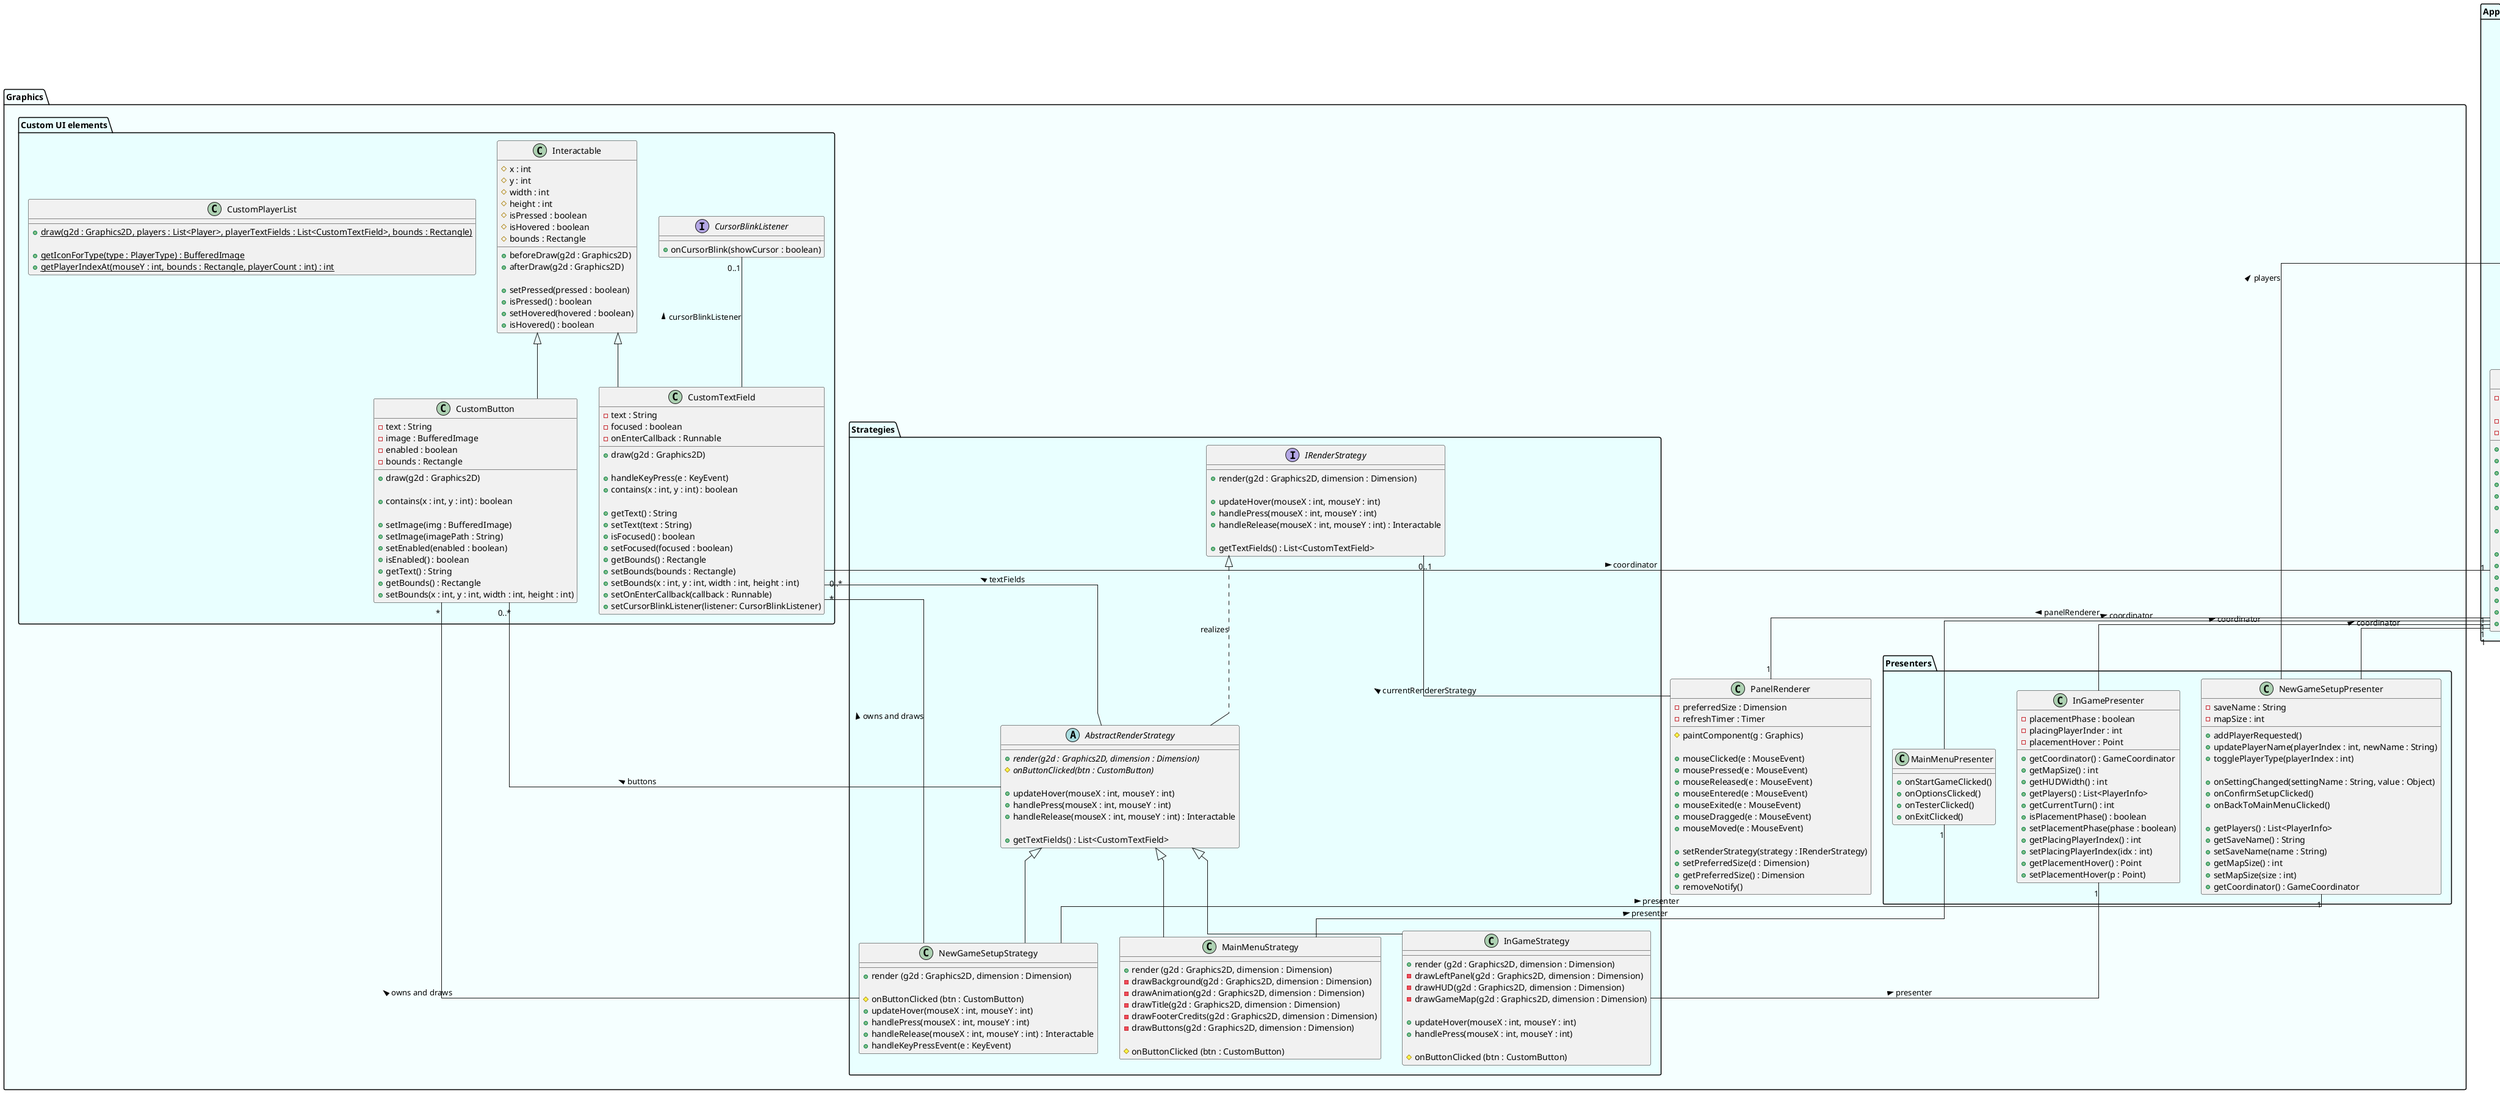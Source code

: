 @startuml Main

skinparam groupInheritance 3
skinparam linetype ortho

/'
Bizonyos részleteket mint pl. Interactable-nél az állapotváltozókat kihagytam
mivel az "túlságosan a részletekbe menne", elvesztené a class diagram jellegét,
ami az osztályok közötti viszonyokat mutatja meg, nem igazán azt, hogy mit hogyan
csinál egy adott osztály, mint például az állapot elmentést.
A getter-setter párosokhoz mindig tartozik egy mező vagy asszociáció. Ez azért is 
van, hogy ne is legyen az kérdés, hogy MIÉRT van ott az a getter v. getter-setter 
páros.
Bizonyos mezők mégis megmaradnak, mint x, y az Interactable-nál. Ez azért is van,
mivel segít az Interactable lényegének megértéséhez, ami egy UI widget 
("customUIElements") ősosztálya.

TL;DR hogy mi és mi nem kerül be az művészi kérdés. Igazándiból a fő 
kérdés az, hogy mennyire segít megérteni az osztályt az adott metódus,
mező.
'/
package "App" as app{
    struct PlayerInfo
    class GameCoordinator
}

package "Graphics" as graphics #f5ffff{
    package "Custom UI elements" as customUIElements #e9ffff {
        class Interactable{
            # x : int
            # y : int 
            # width : int
            # height : int 
            # isPressed : boolean
            # isHovered : boolean
            # bounds : Rectangle

            + beforeDraw(g2d : Graphics2D)
            + afterDraw(g2d : Graphics2D)

            + setPressed(pressed : boolean)
            + isPressed() : boolean
            + setHovered(hovered : boolean)
            + isHovered() : boolean
        }
        
        class CustomButton{
            - text : String
            - image : BufferedImage
            - enabled : boolean
            - bounds : Rectangle

            + draw(g2d : Graphics2D)

            + contains(x : int, y : int) : boolean

            + setImage(img : BufferedImage)
            + setImage(imagePath : String)
            + setEnabled(enabled : boolean)
            + isEnabled() : boolean
            + getText() : String
            + getBounds() : Rectangle
            + setBounds(x : int, y : int, width : int, height : int)
        }

        Interactable <|-- CustomButton

        interface CursorBlinkListener {
            + onCursorBlink(showCursor : boolean)
        }

        class CustomTextField{
            - text : String
            - focused : boolean
            - onEnterCallback : Runnable
            
            + draw(g2d : Graphics2D)

            + handleKeyPress(e : KeyEvent)
            + contains(x : int, y : int) : boolean

            + getText() : String
            + setText(text : String)
            + isFocused() : boolean
            + setFocused(focused : boolean)
            + getBounds() : Rectangle
            + setBounds(bounds : Rectangle)
            + setBounds(x : int, y : int, width : int, height : int)
            + setOnEnterCallback(callback : Runnable)
            + setCursorBlinkListener(listener: CursorBlinkListener)
        }

        Interactable <|-- CustomTextField
        CursorBlinkListener "0..1" -- CustomTextField : < cursorBlinkListener
        GameCoordinator "1" -- CustomTextField : < coordinator

        class CustomPlayerList {
            {static} + draw(g2d : Graphics2D, players : List<Player>, playerTextFields : List<CustomTextField>, bounds : Rectangle)
            
            {static} + getIconForType(type : PlayerType) : BufferedImage
            {static} + getPlayerIndexAt(mouseY : int, bounds : Rectangle, playerCount : int) : int
        }
    }

    package "Presenters" as presenters{
        class InGamePresenter
        class MainMenuPresenter
        class NewGameSetupPresenter
    }

    package "Strategies" as strategies #e9ffff {
        interface IRenderStrategy{
            + render(g2d : Graphics2D, dimension : Dimension)

            + updateHover(mouseX : int, mouseY : int)
            + handlePress(mouseX : int, mouseY : int)
            + handleRelease(mouseX : int, mouseY : int) : Interactable

            + getTextFields() : List<CustomTextField>
        }

        abstract class AbstractRenderStrategy {
            {abstract} + render(g2d : Graphics2D, dimension : Dimension)
            {abstract} # onButtonClicked(btn : CustomButton)

            + updateHover(mouseX : int, mouseY : int)
            + handlePress(mouseX : int, mouseY : int)
            + handleRelease(mouseX : int, mouseY : int) : Interactable

            + getTextFields() : List<CustomTextField>
        }

        IRenderStrategy <|.. AbstractRenderStrategy : realizes

        CustomButton "0..*" -- AbstractRenderStrategy : < buttons
        CustomTextField "0..*" -- AbstractRenderStrategy : < textFields

        class InGameStrategy {
            + render (g2d : Graphics2D, dimension : Dimension)
            - drawLeftPanel(g2d : Graphics2D, dimension : Dimension)
            - drawHUD(g2d : Graphics2D, dimension : Dimension)
            - drawGameMap(g2d : Graphics2D, dimension : Dimension)

            + updateHover(mouseX : int, mouseY : int)
            + handlePress(mouseX : int, mouseY : int)

            # onButtonClicked (btn : CustomButton)
        }

        AbstractRenderStrategy <|-- InGameStrategy
        InGamePresenter "1" -- InGameStrategy : < presenter

        class MainMenuStrategy {
            + render (g2d : Graphics2D, dimension : Dimension)
            - drawBackground(g2d : Graphics2D, dimension : Dimension)
            - drawAnimation(g2d : Graphics2D, dimension : Dimension)
            - drawTitle(g2d : Graphics2D, dimension : Dimension)
            - drawFooterCredits(g2d : Graphics2D, dimension : Dimension)
            - drawButtons(g2d : Graphics2D, dimension : Dimension)
            
            # onButtonClicked (btn : CustomButton)
        }

        AbstractRenderStrategy <|-- MainMenuStrategy
        MainMenuPresenter "1" -- MainMenuStrategy : < presenter


        class NewGameSetupStrategy {
            + render (g2d : Graphics2D, dimension : Dimension)
            
            # onButtonClicked (btn : CustomButton)
            + updateHover(mouseX : int, mouseY : int)
            + handlePress(mouseX : int, mouseY : int)
            + handleRelease(mouseX : int, mouseY : int) : Interactable
            + handleKeyPressEvent(e : KeyEvent)
        }

        AbstractRenderStrategy <|-- NewGameSetupStrategy
        NewGameSetupPresenter "1" -- NewGameSetupStrategy : < presenter
        CustomButton "*" -- NewGameSetupStrategy : < owns and draws
        CustomTextField "*" -- NewGameSetupStrategy : < owns and draws
    }


    package "Presenters" as presenters #e9ffff{
        class InGamePresenter {
            - placementPhase : boolean
            - placingPlayerInder : int
            - placementHover : Point

            + getCoordinator() : GameCoordinator
            + getMapSize() : int
            + getHUDWidth() : int 
            + getPlayers() : List<PlayerInfo>
            + getCurrentTurn() : int
            + isPlacementPhase() : boolean 
            + setPlacementPhase(phase : boolean)
            + getPlacingPlayerIndex() : int 
            + setPlacingPlayerIndex(idx : int)
            + getPlacementHover() : Point
            + setPlacementHover(p : Point)
        }
        GameCoordinator "1" -- InGamePresenter : < coordinator

        class MainMenuPresenter {
            + onStartGameClicked()
            + onOptionsClicked()
            + onTesterClicked()
            + onExitClicked()
        }
        GameCoordinator "1" -- MainMenuPresenter : < coordinator

        class NewGameSetupPresenter {
            - saveName : String 
            - mapSize : int

            + addPlayerRequested()
            + updatePlayerName(playerIndex : int, newName : String)
            + togglePlayerType(playerIndex : int)

            + onSettingChanged(settingName : String, value : Object)
            + onConfirmSetupClicked()
            + onBackToMainMenuClicked()

            + getPlayers() : List<PlayerInfo>
            + getSaveName() : String 
            + setSaveName(name : String)
            + getMapSize() : int 
            + setMapSize(size : int)
            + getCoordinator() : GameCoordinator
        }
        GameCoordinator "1" -- NewGameSetupPresenter : < coordinator
        PlayerInfo "0..*" -- NewGameSetupPresenter : < players
    }

    class PanelRenderer {
        - preferredSize : Dimension
        - refreshTimer : Timer

        # paintComponent(g : Graphics)
        
        + mouseClicked(e : MouseEvent)
        + mousePressed(e : MouseEvent)
        + mouseReleased(e : MouseEvent)
        + mouseEntered(e : MouseEvent)
        + mouseExited(e : MouseEvent)
        + mouseDragged(e : MouseEvent)
        + mouseMoved(e : MouseEvent)

        + setRenderStrategy(strategy : IRenderStrategy)
        + setPreferredSize(d : Dimension)
        + getPreferredSize() : Dimension
        + removeNotify()
    }

    IRenderStrategy "0..1" -- PanelRenderer : < currentRendererStrategy
}

package "App" as app #e9ffff {
    enum PlayerType{
        FUNGUS
        INSECT
    }

    struct PlayerInfo {
        - name : String
        + name() : String
        + type() : String
    }

    PlayerType "1" -- PlayerInfo : type

    class GameCoordinator {
        - mainFrame : JFrame

        - gameMap : Map
        - currentTurn : int

        + startApplication()
        + startGame(mapSize : int, players : List<PlayerInfo>, saveName : String)
        + showOptionsScreen()
        + exitApplication()
        + showMainMenu()
        + showNewGameSetupScreen()

        + repaint()

        + getMapSize() : int
        + getWindowWidth() : int
        + getWindowHeight() : int 
        + getHUDWidth() : int
        + getPlayers() : List<PlayerInfo>
        + getCurrentTurn() : int
        + setCurrentTurn(turn : int)
    }

    graphics.PanelRenderer "1" -- "1" GameCoordinator : < panelRenderer

    PlayerInfo "0..*" -- GameCoordinator : < players
}

@enduml